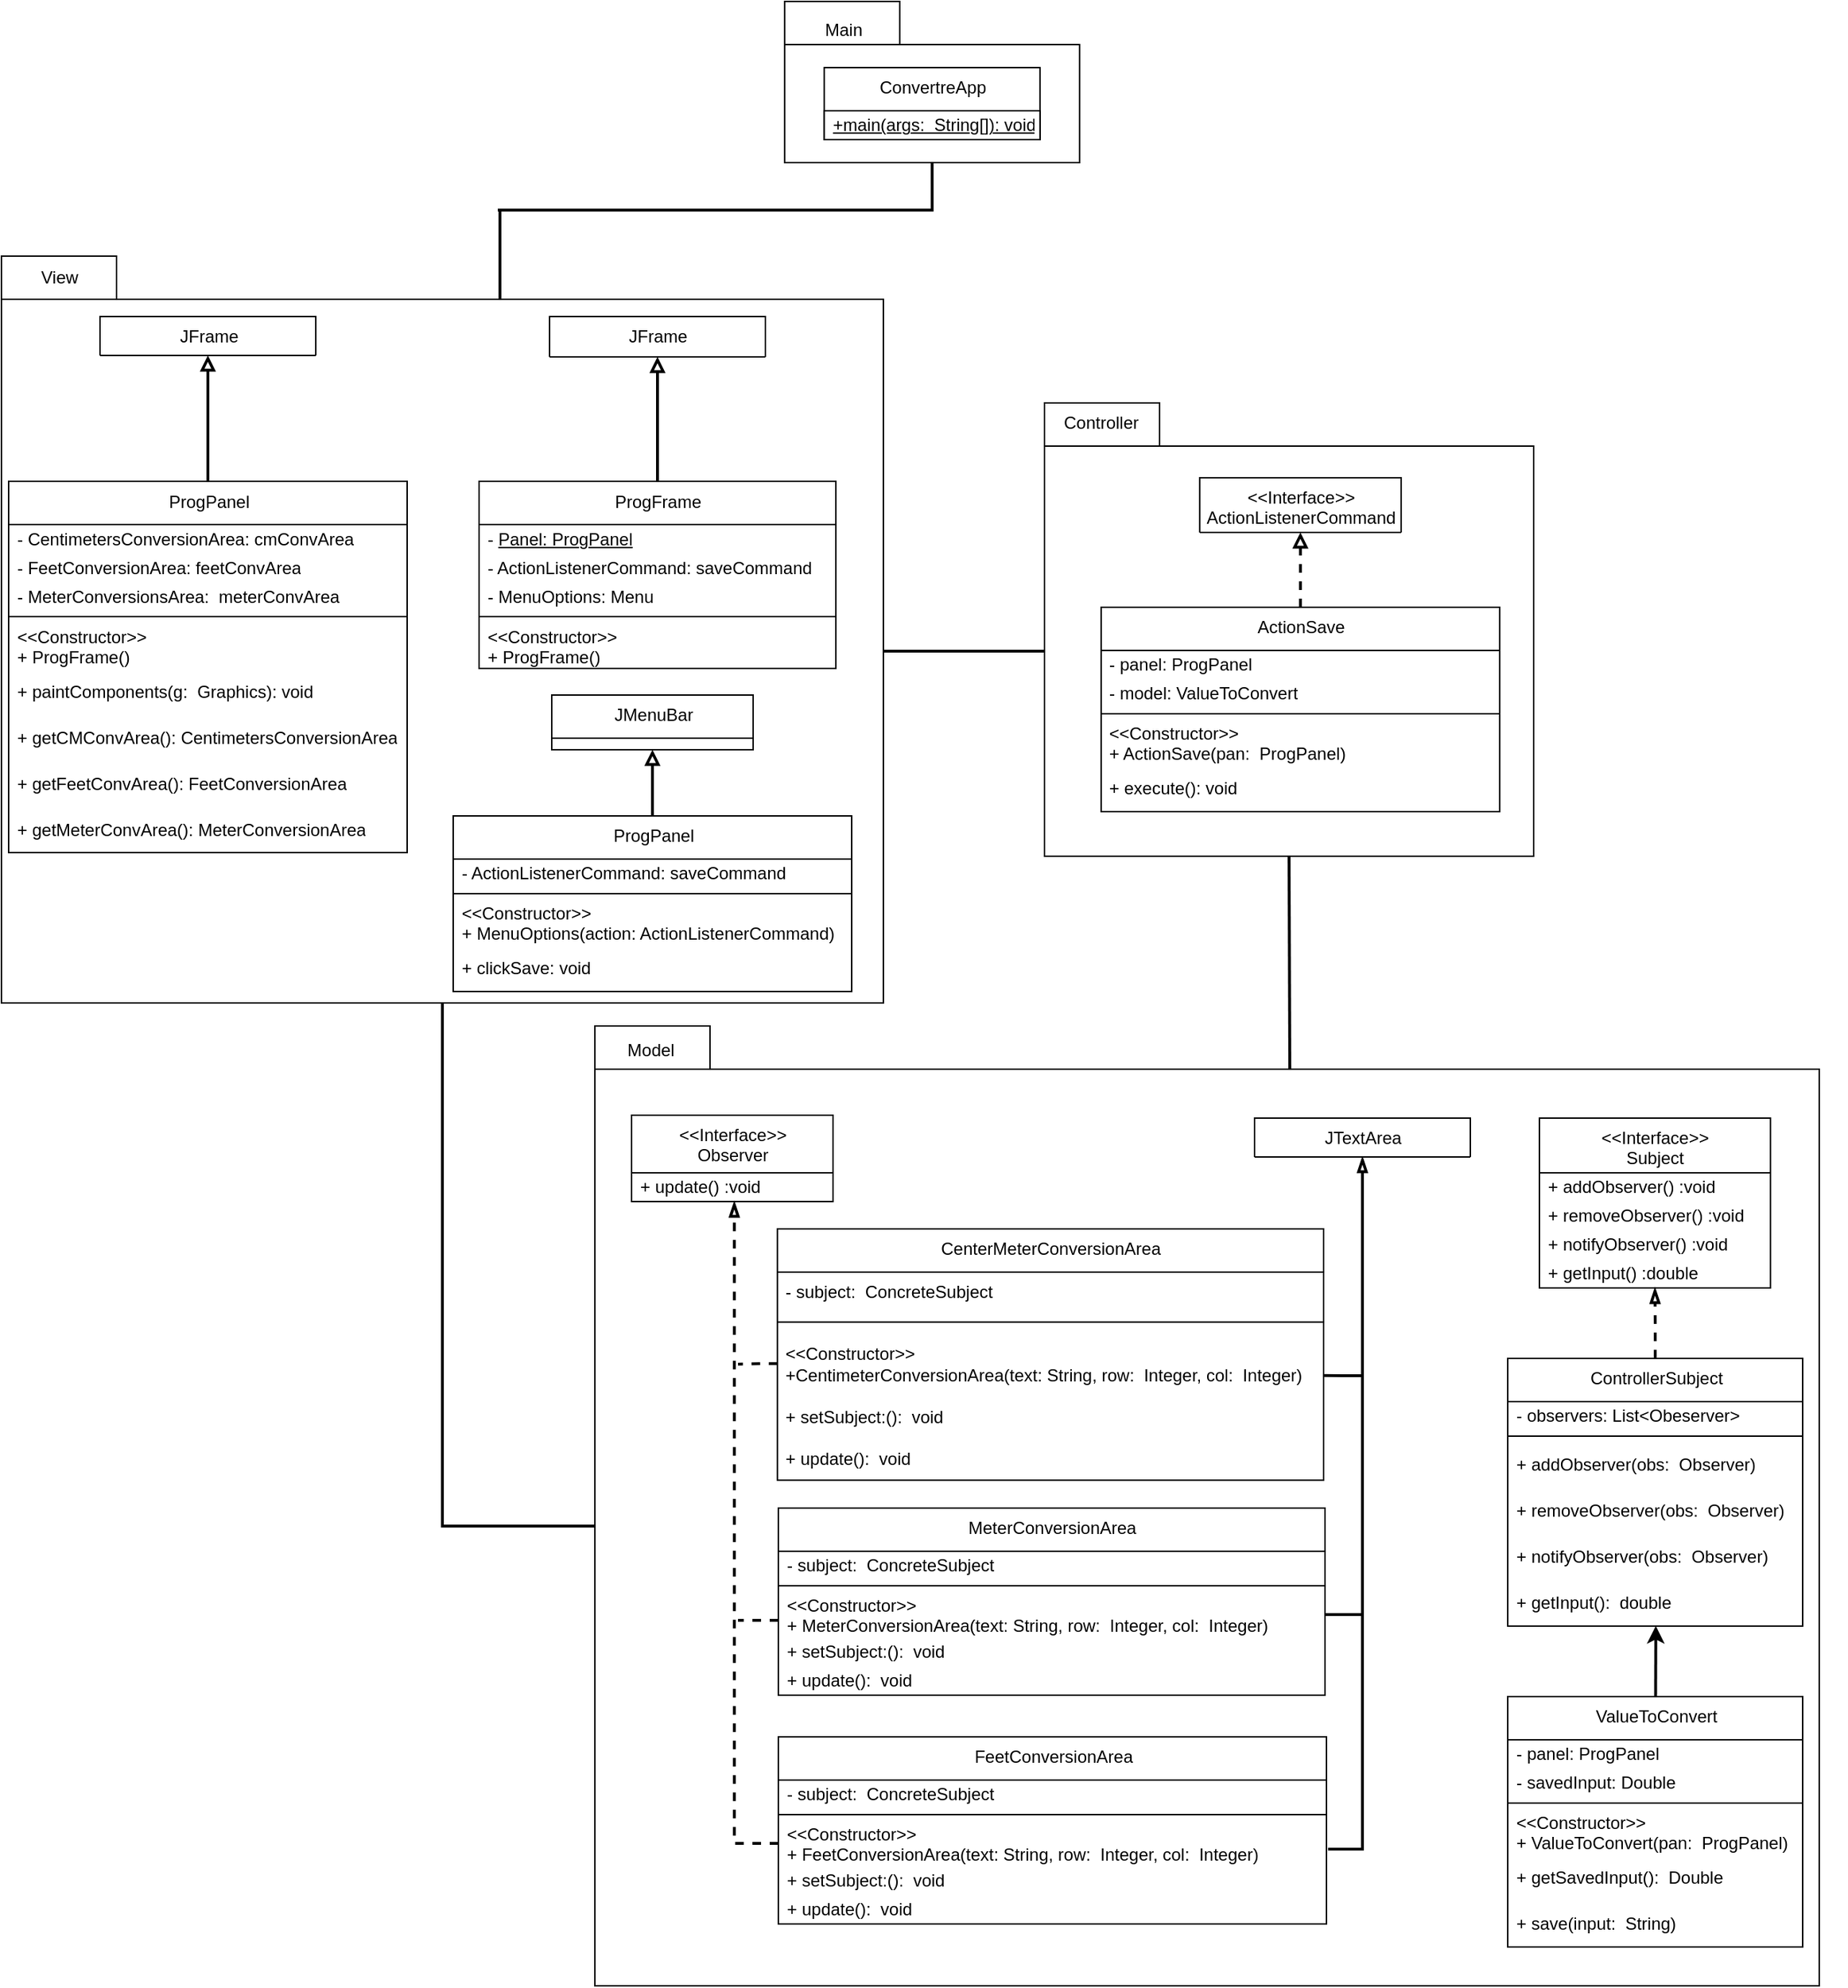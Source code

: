 <mxfile version="15.8.2" type="github">
  <diagram id="M9_Y6eJo72a2D9YSkRky" name="Page-1">
    <mxGraphModel dx="2920" dy="2242" grid="0" gridSize="10" guides="1" tooltips="1" connect="1" arrows="1" fold="1" page="0" pageScale="1" pageWidth="850" pageHeight="1100" math="0" shadow="0">
      <root>
        <mxCell id="0" />
        <mxCell id="1" parent="0" />
        <mxCell id="19sE1abQ0TIRROIsZksC-45" value="" style="group" vertex="1" connectable="0" parent="1">
          <mxGeometry x="81.5" y="927" width="886" height="667" as="geometry" />
        </mxCell>
        <mxCell id="19sE1abQ0TIRROIsZksC-70" value="" style="group" vertex="1" connectable="0" parent="19sE1abQ0TIRROIsZksC-45">
          <mxGeometry x="16" width="851" height="667" as="geometry" />
        </mxCell>
        <mxCell id="19sE1abQ0TIRROIsZksC-42" value="" style="shape=folder;fontStyle=1;tabWidth=80;tabHeight=30;tabPosition=left;html=1;boundedLbl=1;labelBackgroundColor=default;fontColor=default;strokeColor=default;fillColor=default;" vertex="1" parent="19sE1abQ0TIRROIsZksC-70">
          <mxGeometry width="851" height="667" as="geometry" />
        </mxCell>
        <mxCell id="19sE1abQ0TIRROIsZksC-43" value="Model" style="text;html=1;align=center;verticalAlign=middle;resizable=0;points=[];autosize=1;strokeColor=none;fillColor=none;fontColor=default;" vertex="1" parent="19sE1abQ0TIRROIsZksC-70">
          <mxGeometry x="16.5" y="8" width="43" height="18" as="geometry" />
        </mxCell>
        <mxCell id="19sE1abQ0TIRROIsZksC-29" value="JTextArea" style="swimlane;fontStyle=0;align=center;verticalAlign=top;childLayout=stackLayout;horizontal=1;startSize=30;horizontalStack=0;resizeParent=1;resizeParentMax=0;resizeLast=0;collapsible=0;marginBottom=0;html=1;fillColor=default;strokeColor=default;fontColor=default;" vertex="1" parent="19sE1abQ0TIRROIsZksC-70">
          <mxGeometry x="458.5" y="64" width="150" height="27" as="geometry" />
        </mxCell>
        <mxCell id="U3ejUCYZ4DHuvYuuj-Lv-52" value="&amp;lt;&amp;lt;Interface&amp;gt;&amp;gt;&lt;br&gt;Observer" style="swimlane;fontStyle=0;align=center;verticalAlign=top;childLayout=stackLayout;horizontal=1;startSize=40;horizontalStack=0;resizeParent=1;resizeParentMax=0;resizeLast=0;collapsible=0;marginBottom=0;html=1;fillColor=default;strokeColor=default;fontColor=default;labelBackgroundColor=default;" parent="19sE1abQ0TIRROIsZksC-70" vertex="1">
          <mxGeometry x="25.5" y="62" width="140" height="60" as="geometry" />
        </mxCell>
        <mxCell id="YJhYwYxTLhJLAMdy0_Dd-52" value="+ update() :void" style="text;html=1;strokeColor=none;fillColor=none;align=left;verticalAlign=middle;spacingLeft=4;spacingRight=4;overflow=hidden;rotatable=0;points=[[0,0.5],[1,0.5]];portConstraint=eastwest;fontColor=default;" parent="U3ejUCYZ4DHuvYuuj-Lv-52" vertex="1">
          <mxGeometry y="40" width="140" height="20" as="geometry" />
        </mxCell>
        <mxCell id="U3ejUCYZ4DHuvYuuj-Lv-54" value="&amp;lt;&amp;lt;Interface&amp;gt;&amp;gt;&lt;br&gt;Subject" style="swimlane;fontStyle=0;align=center;verticalAlign=top;childLayout=stackLayout;horizontal=1;startSize=38;horizontalStack=0;resizeParent=1;resizeParentMax=0;resizeLast=0;collapsible=0;marginBottom=0;html=1;fillColor=default;strokeColor=default;fontColor=default;labelBackgroundColor=default;" parent="19sE1abQ0TIRROIsZksC-70" vertex="1">
          <mxGeometry x="656.5" y="64" width="160.63" height="118" as="geometry" />
        </mxCell>
        <mxCell id="YJhYwYxTLhJLAMdy0_Dd-53" value="+ addObserver() :void" style="text;html=1;strokeColor=none;fillColor=none;align=left;verticalAlign=middle;spacingLeft=4;spacingRight=4;overflow=hidden;rotatable=0;points=[[0,0.5],[1,0.5]];portConstraint=eastwest;fontColor=default;" parent="U3ejUCYZ4DHuvYuuj-Lv-54" vertex="1">
          <mxGeometry y="38" width="160.63" height="20" as="geometry" />
        </mxCell>
        <mxCell id="YJhYwYxTLhJLAMdy0_Dd-54" value="+ removeObserver() :void" style="text;html=1;strokeColor=none;fillColor=none;align=left;verticalAlign=middle;spacingLeft=4;spacingRight=4;overflow=hidden;rotatable=0;points=[[0,0.5],[1,0.5]];portConstraint=eastwest;fontColor=default;" parent="U3ejUCYZ4DHuvYuuj-Lv-54" vertex="1">
          <mxGeometry y="58" width="160.63" height="20" as="geometry" />
        </mxCell>
        <mxCell id="YJhYwYxTLhJLAMdy0_Dd-55" value="+ notifyObserver() :void" style="text;html=1;strokeColor=none;fillColor=none;align=left;verticalAlign=middle;spacingLeft=4;spacingRight=4;overflow=hidden;rotatable=0;points=[[0,0.5],[1,0.5]];portConstraint=eastwest;fontColor=default;" parent="U3ejUCYZ4DHuvYuuj-Lv-54" vertex="1">
          <mxGeometry y="78" width="160.63" height="20" as="geometry" />
        </mxCell>
        <mxCell id="YJhYwYxTLhJLAMdy0_Dd-56" value="+ getInput() :double" style="text;html=1;strokeColor=none;fillColor=none;align=left;verticalAlign=middle;spacingLeft=4;spacingRight=4;overflow=hidden;rotatable=0;points=[[0,0.5],[1,0.5]];portConstraint=eastwest;fontColor=default;" parent="U3ejUCYZ4DHuvYuuj-Lv-54" vertex="1">
          <mxGeometry y="98" width="160.63" height="20" as="geometry" />
        </mxCell>
        <mxCell id="19sE1abQ0TIRROIsZksC-67" style="edgeStyle=none;rounded=0;orthogonalLoop=1;jettySize=auto;html=1;fontFamily=Times New Roman;endArrow=classic;endFill=1;strokeWidth=2;entryX=0.502;entryY=0.996;entryDx=0;entryDy=0;entryPerimeter=0;" edge="1" parent="19sE1abQ0TIRROIsZksC-45" source="19sE1abQ0TIRROIsZksC-59" target="19sE1abQ0TIRROIsZksC-57">
          <mxGeometry relative="1" as="geometry">
            <mxPoint x="765.5" y="430" as="targetPoint" />
          </mxGeometry>
        </mxCell>
        <mxCell id="19sE1abQ0TIRROIsZksC-49" value="ControllerSubject" style="swimlane;fontStyle=0;align=center;verticalAlign=top;childLayout=stackLayout;horizontal=1;startSize=30;horizontalStack=0;resizeParent=1;resizeParentMax=0;resizeLast=0;collapsible=0;marginBottom=0;html=1;fillColor=default;strokeColor=default;fontColor=default;labelBackgroundColor=default;" vertex="1" parent="19sE1abQ0TIRROIsZksC-45">
          <mxGeometry x="650.5" y="231" width="205" height="186" as="geometry" />
        </mxCell>
        <mxCell id="19sE1abQ0TIRROIsZksC-50" value="- observers: List&amp;lt;Obeserver&amp;gt;" style="text;html=1;strokeColor=none;fillColor=none;align=left;verticalAlign=middle;spacingLeft=4;spacingRight=4;overflow=hidden;rotatable=0;points=[[0,0.5],[1,0.5]];portConstraint=eastwest;fontColor=default;labelBackgroundColor=default;" vertex="1" parent="19sE1abQ0TIRROIsZksC-49">
          <mxGeometry y="30" width="205" height="20" as="geometry" />
        </mxCell>
        <mxCell id="19sE1abQ0TIRROIsZksC-52" value="" style="line;strokeWidth=1;fillColor=none;align=left;verticalAlign=middle;spacingTop=-1;spacingLeft=3;spacingRight=3;rotatable=0;labelPosition=right;points=[];portConstraint=eastwest;strokeColor=default;labelBackgroundColor=default;fontColor=default;" vertex="1" parent="19sE1abQ0TIRROIsZksC-49">
          <mxGeometry y="50" width="205" height="8" as="geometry" />
        </mxCell>
        <mxCell id="19sE1abQ0TIRROIsZksC-53" value="+ addObserver(obs:&amp;nbsp; Observer)" style="text;html=1;strokeColor=none;fillColor=none;align=left;verticalAlign=middle;spacingLeft=4;spacingRight=4;overflow=hidden;rotatable=0;points=[[0,0.5],[1,0.5]];portConstraint=eastwest;fontColor=default;labelBackgroundColor=default;" vertex="1" parent="19sE1abQ0TIRROIsZksC-49">
          <mxGeometry y="58" width="205" height="32" as="geometry" />
        </mxCell>
        <mxCell id="19sE1abQ0TIRROIsZksC-54" value="+ removeObserver(obs:&amp;nbsp; Observer)" style="text;html=1;strokeColor=none;fillColor=none;align=left;verticalAlign=middle;spacingLeft=4;spacingRight=4;overflow=hidden;rotatable=0;points=[[0,0.5],[1,0.5]];portConstraint=eastwest;fontColor=default;labelBackgroundColor=default;" vertex="1" parent="19sE1abQ0TIRROIsZksC-49">
          <mxGeometry y="90" width="205" height="32" as="geometry" />
        </mxCell>
        <mxCell id="19sE1abQ0TIRROIsZksC-55" value="+ notifyObserver(obs:&amp;nbsp; Observer)" style="text;html=1;strokeColor=none;fillColor=none;align=left;verticalAlign=middle;spacingLeft=4;spacingRight=4;overflow=hidden;rotatable=0;points=[[0,0.5],[1,0.5]];portConstraint=eastwest;fontColor=default;labelBackgroundColor=default;" vertex="1" parent="19sE1abQ0TIRROIsZksC-49">
          <mxGeometry y="122" width="205" height="32" as="geometry" />
        </mxCell>
        <mxCell id="19sE1abQ0TIRROIsZksC-57" value="+ getInput():&amp;nbsp; double" style="text;html=1;strokeColor=none;fillColor=none;align=left;verticalAlign=middle;spacingLeft=4;spacingRight=4;overflow=hidden;rotatable=0;points=[[0,0.5],[1,0.5]];portConstraint=eastwest;fontColor=default;labelBackgroundColor=default;" vertex="1" parent="19sE1abQ0TIRROIsZksC-49">
          <mxGeometry y="154" width="205" height="32" as="geometry" />
        </mxCell>
        <mxCell id="19sE1abQ0TIRROIsZksC-59" value="ValueToConvert" style="swimlane;fontStyle=0;align=center;verticalAlign=top;childLayout=stackLayout;horizontal=1;startSize=30;horizontalStack=0;resizeParent=1;resizeParentMax=0;resizeLast=0;collapsible=0;marginBottom=0;html=1;fillColor=default;strokeColor=default;fontColor=default;labelBackgroundColor=default;" vertex="1" parent="19sE1abQ0TIRROIsZksC-45">
          <mxGeometry x="650.5" y="466" width="205" height="174" as="geometry" />
        </mxCell>
        <mxCell id="19sE1abQ0TIRROIsZksC-60" value="- panel: ProgPanel" style="text;html=1;strokeColor=none;fillColor=none;align=left;verticalAlign=middle;spacingLeft=4;spacingRight=4;overflow=hidden;rotatable=0;points=[[0,0.5],[1,0.5]];portConstraint=eastwest;fontColor=default;labelBackgroundColor=default;" vertex="1" parent="19sE1abQ0TIRROIsZksC-59">
          <mxGeometry y="30" width="205" height="20" as="geometry" />
        </mxCell>
        <mxCell id="19sE1abQ0TIRROIsZksC-69" value="- savedInput: Double" style="text;html=1;strokeColor=none;fillColor=none;align=left;verticalAlign=middle;spacingLeft=4;spacingRight=4;overflow=hidden;rotatable=0;points=[[0,0.5],[1,0.5]];portConstraint=eastwest;fontColor=default;labelBackgroundColor=default;" vertex="1" parent="19sE1abQ0TIRROIsZksC-59">
          <mxGeometry y="50" width="205" height="20" as="geometry" />
        </mxCell>
        <mxCell id="19sE1abQ0TIRROIsZksC-61" value="" style="line;strokeWidth=1;fillColor=none;align=left;verticalAlign=middle;spacingTop=-1;spacingLeft=3;spacingRight=3;rotatable=0;labelPosition=right;points=[];portConstraint=eastwest;strokeColor=default;labelBackgroundColor=default;fontColor=default;" vertex="1" parent="19sE1abQ0TIRROIsZksC-59">
          <mxGeometry y="70" width="205" height="8" as="geometry" />
        </mxCell>
        <mxCell id="19sE1abQ0TIRROIsZksC-62" value="&amp;lt;&amp;lt;Constructor&amp;gt;&amp;gt;&lt;br&gt;+ ValueToConvert(pan:&amp;nbsp; ProgPanel)" style="text;html=1;strokeColor=none;fillColor=none;align=left;verticalAlign=middle;spacingLeft=4;spacingRight=4;overflow=hidden;rotatable=0;points=[[0,0.5],[1,0.5]];portConstraint=eastwest;fontColor=default;labelBackgroundColor=default;" vertex="1" parent="19sE1abQ0TIRROIsZksC-59">
          <mxGeometry y="78" width="205" height="32" as="geometry" />
        </mxCell>
        <mxCell id="19sE1abQ0TIRROIsZksC-63" value="+ getSavedInput():&amp;nbsp; Double" style="text;html=1;strokeColor=none;fillColor=none;align=left;verticalAlign=middle;spacingLeft=4;spacingRight=4;overflow=hidden;rotatable=0;points=[[0,0.5],[1,0.5]];portConstraint=eastwest;fontColor=default;labelBackgroundColor=default;" vertex="1" parent="19sE1abQ0TIRROIsZksC-59">
          <mxGeometry y="110" width="205" height="32" as="geometry" />
        </mxCell>
        <mxCell id="19sE1abQ0TIRROIsZksC-64" value="+ save(input:&amp;nbsp; String)" style="text;html=1;strokeColor=none;fillColor=none;align=left;verticalAlign=middle;spacingLeft=4;spacingRight=4;overflow=hidden;rotatable=0;points=[[0,0.5],[1,0.5]];portConstraint=eastwest;fontColor=default;labelBackgroundColor=default;" vertex="1" parent="19sE1abQ0TIRROIsZksC-59">
          <mxGeometry y="142" width="205" height="32" as="geometry" />
        </mxCell>
        <mxCell id="YJhYwYxTLhJLAMdy0_Dd-58" value="" style="edgeStyle=orthogonalEdgeStyle;rounded=0;orthogonalLoop=1;jettySize=auto;html=1;dashed=1;labelBackgroundColor=default;fontColor=default;endArrow=blockThin;endFill=0;strokeColor=default;strokeWidth=2;entryX=0.5;entryY=1;entryDx=0;entryDy=0;" parent="19sE1abQ0TIRROIsZksC-45" target="U3ejUCYZ4DHuvYuuj-Lv-54" edge="1" source="19sE1abQ0TIRROIsZksC-49">
          <mxGeometry relative="1" as="geometry">
            <mxPoint x="765.32" y="340" as="sourcePoint" />
            <mxPoint x="765.5" y="181" as="targetPoint" />
          </mxGeometry>
        </mxCell>
        <mxCell id="19sE1abQ0TIRROIsZksC-46" value="" style="group" vertex="1" connectable="0" parent="1">
          <mxGeometry x="410" y="494" width="340" height="315" as="geometry" />
        </mxCell>
        <mxCell id="U3ejUCYZ4DHuvYuuj-Lv-6" value="" style="shape=folder;fontStyle=1;tabWidth=80;tabHeight=30;tabPosition=left;html=1;boundedLbl=1;labelBackgroundColor=default;fontColor=default;strokeColor=default;fillColor=default;" parent="19sE1abQ0TIRROIsZksC-46" vertex="1">
          <mxGeometry width="340" height="315" as="geometry" />
        </mxCell>
        <mxCell id="U3ejUCYZ4DHuvYuuj-Lv-173" value="Controller" style="text;html=1;align=center;verticalAlign=middle;resizable=0;points=[];autosize=1;strokeColor=none;fillColor=none;fontColor=default;" parent="19sE1abQ0TIRROIsZksC-46" vertex="1">
          <mxGeometry x="7.75" y="5" width="62" height="18" as="geometry" />
        </mxCell>
        <mxCell id="19sE1abQ0TIRROIsZksC-47" value="" style="group" vertex="1" connectable="0" parent="1">
          <mxGeometry x="-315" y="392" width="613" height="519" as="geometry" />
        </mxCell>
        <mxCell id="U3ejUCYZ4DHuvYuuj-Lv-3" value="" style="shape=folder;fontStyle=1;tabWidth=80;tabHeight=30;tabPosition=left;html=1;boundedLbl=1;labelBackgroundColor=default;fontColor=default;strokeColor=default;fillColor=default;" parent="19sE1abQ0TIRROIsZksC-47" vertex="1">
          <mxGeometry width="613" height="519" as="geometry" />
        </mxCell>
        <mxCell id="U3ejUCYZ4DHuvYuuj-Lv-172" value="View" style="text;html=1;align=center;verticalAlign=middle;resizable=0;points=[];autosize=1;strokeColor=none;fillColor=none;fontColor=default;" parent="19sE1abQ0TIRROIsZksC-47" vertex="1">
          <mxGeometry x="22" y="6" width="36" height="18" as="geometry" />
        </mxCell>
        <mxCell id="U3ejUCYZ4DHuvYuuj-Lv-1" value="" style="shape=folder;fontStyle=1;tabWidth=80;tabHeight=30;tabPosition=left;html=1;boundedLbl=1;labelBackgroundColor=default;fontColor=default;strokeColor=default;fillColor=default;" parent="1" vertex="1">
          <mxGeometry x="229.38" y="215" width="205" height="112" as="geometry" />
        </mxCell>
        <mxCell id="19sE1abQ0TIRROIsZksC-27" style="edgeStyle=orthogonalEdgeStyle;rounded=0;orthogonalLoop=1;jettySize=auto;html=1;exitX=0;exitY=0;exitDx=346.5;exitDy=30;exitPerimeter=0;entryX=0.5;entryY=1;entryDx=0;entryDy=0;entryPerimeter=0;endArrow=none;endFill=0;strokeWidth=2;" edge="1" parent="1" source="U3ejUCYZ4DHuvYuuj-Lv-3" target="U3ejUCYZ4DHuvYuuj-Lv-1">
          <mxGeometry relative="1" as="geometry">
            <Array as="points">
              <mxPoint x="30" y="360" />
              <mxPoint x="30" y="360" />
            </Array>
          </mxGeometry>
        </mxCell>
        <mxCell id="U3ejUCYZ4DHuvYuuj-Lv-4" value="" style="rounded=0;orthogonalLoop=1;jettySize=auto;html=1;labelBackgroundColor=default;fontColor=default;endArrow=none;endFill=0;strokeColor=default;strokeWidth=2;entryX=0;entryY=0;entryDx=613;entryDy=274.5;entryPerimeter=0;exitX=0;exitY=0;exitDx=0;exitDy=172.5;exitPerimeter=0;" parent="1" source="U3ejUCYZ4DHuvYuuj-Lv-6" edge="1" target="U3ejUCYZ4DHuvYuuj-Lv-3">
          <mxGeometry relative="1" as="geometry">
            <mxPoint x="318" y="704" as="targetPoint" />
            <mxPoint x="316" y="736" as="sourcePoint" />
          </mxGeometry>
        </mxCell>
        <mxCell id="19sE1abQ0TIRROIsZksC-41" style="edgeStyle=none;rounded=0;orthogonalLoop=1;jettySize=auto;html=1;exitX=0.5;exitY=1;exitDx=0;exitDy=0;exitPerimeter=0;entryX=0;entryY=0;entryDx=483.0;entryDy=30;entryPerimeter=0;endArrow=none;endFill=0;strokeWidth=2;" edge="1" parent="1" source="U3ejUCYZ4DHuvYuuj-Lv-6" target="19sE1abQ0TIRROIsZksC-42">
          <mxGeometry relative="1" as="geometry">
            <mxPoint x="564.5" y="973.0" as="targetPoint" />
          </mxGeometry>
        </mxCell>
        <mxCell id="U3ejUCYZ4DHuvYuuj-Lv-7" style="edgeStyle=orthogonalEdgeStyle;rounded=0;orthogonalLoop=1;jettySize=auto;html=1;entryX=0.5;entryY=1;entryDx=0;entryDy=0;fontColor=default;endArrow=block;endFill=0;strokeColor=default;labelBackgroundColor=default;strokeWidth=2;exitX=0.5;exitY=0;exitDx=0;exitDy=0;" parent="1" source="YJhYwYxTLhJLAMdy0_Dd-28" target="U3ejUCYZ4DHuvYuuj-Lv-45" edge="1">
          <mxGeometry relative="1" as="geometry">
            <mxPoint x="-35" y="1012" as="sourcePoint" />
          </mxGeometry>
        </mxCell>
        <mxCell id="U3ejUCYZ4DHuvYuuj-Lv-11" style="edgeStyle=orthogonalEdgeStyle;rounded=0;orthogonalLoop=1;jettySize=auto;html=1;entryX=0.5;entryY=1;entryDx=0;entryDy=0;labelBackgroundColor=default;fontColor=default;endArrow=block;endFill=0;strokeColor=default;strokeWidth=2;" parent="1" source="U3ejUCYZ4DHuvYuuj-Lv-12" target="19sE1abQ0TIRROIsZksC-35" edge="1">
          <mxGeometry relative="1" as="geometry">
            <mxPoint x="141" y="472.0" as="targetPoint" />
          </mxGeometry>
        </mxCell>
        <mxCell id="U3ejUCYZ4DHuvYuuj-Lv-12" value="ProgFrame" style="swimlane;fontStyle=0;align=center;verticalAlign=top;childLayout=stackLayout;horizontal=1;startSize=30;horizontalStack=0;resizeParent=1;resizeParentMax=0;resizeLast=0;collapsible=0;marginBottom=0;html=1;fillColor=default;strokeColor=default;fontColor=default;labelBackgroundColor=default;" parent="1" vertex="1">
          <mxGeometry x="17" y="548.5" width="248" height="130" as="geometry" />
        </mxCell>
        <mxCell id="U3ejUCYZ4DHuvYuuj-Lv-13" value="- &lt;u&gt;Panel: ProgPanel&lt;br&gt;&lt;/u&gt;" style="text;html=1;strokeColor=none;fillColor=none;align=left;verticalAlign=middle;spacingLeft=4;spacingRight=4;overflow=hidden;rotatable=0;points=[[0,0.5],[1,0.5]];portConstraint=eastwest;fontColor=default;labelBackgroundColor=default;" parent="U3ejUCYZ4DHuvYuuj-Lv-12" vertex="1">
          <mxGeometry y="30" width="248" height="20" as="geometry" />
        </mxCell>
        <mxCell id="U3ejUCYZ4DHuvYuuj-Lv-14" value="- ActionListenerCommand: saveCommand" style="text;html=1;strokeColor=none;fillColor=none;align=left;verticalAlign=middle;spacingLeft=4;spacingRight=4;overflow=hidden;rotatable=0;points=[[0,0.5],[1,0.5]];portConstraint=eastwest;fontColor=default;labelBackgroundColor=default;" parent="U3ejUCYZ4DHuvYuuj-Lv-12" vertex="1">
          <mxGeometry y="50" width="248" height="20" as="geometry" />
        </mxCell>
        <mxCell id="YJhYwYxTLhJLAMdy0_Dd-5" value="- MenuOptions: Menu" style="text;html=1;strokeColor=none;fillColor=none;align=left;verticalAlign=middle;spacingLeft=4;spacingRight=4;overflow=hidden;rotatable=0;points=[[0,0.5],[1,0.5]];portConstraint=eastwest;fontColor=default;labelBackgroundColor=default;" parent="U3ejUCYZ4DHuvYuuj-Lv-12" vertex="1">
          <mxGeometry y="70" width="248" height="20" as="geometry" />
        </mxCell>
        <mxCell id="U3ejUCYZ4DHuvYuuj-Lv-15" value="" style="line;strokeWidth=1;fillColor=none;align=left;verticalAlign=middle;spacingTop=-1;spacingLeft=3;spacingRight=3;rotatable=0;labelPosition=right;points=[];portConstraint=eastwest;strokeColor=default;labelBackgroundColor=default;fontColor=default;" parent="U3ejUCYZ4DHuvYuuj-Lv-12" vertex="1">
          <mxGeometry y="90" width="248" height="8" as="geometry" />
        </mxCell>
        <mxCell id="U3ejUCYZ4DHuvYuuj-Lv-16" value="&amp;lt;&amp;lt;Constructor&amp;gt;&amp;gt;&lt;br&gt;+ ProgFrame()" style="text;html=1;strokeColor=none;fillColor=none;align=left;verticalAlign=middle;spacingLeft=4;spacingRight=4;overflow=hidden;rotatable=0;points=[[0,0.5],[1,0.5]];portConstraint=eastwest;fontColor=default;labelBackgroundColor=default;" parent="U3ejUCYZ4DHuvYuuj-Lv-12" vertex="1">
          <mxGeometry y="98" width="248" height="32" as="geometry" />
        </mxCell>
        <mxCell id="U3ejUCYZ4DHuvYuuj-Lv-29" style="edgeStyle=orthogonalEdgeStyle;rounded=0;orthogonalLoop=1;jettySize=auto;html=1;entryX=0.5;entryY=1;entryDx=0;entryDy=0;labelBackgroundColor=default;fontColor=default;endArrow=block;endFill=0;strokeColor=default;dashed=1;strokeWidth=2;exitX=0.5;exitY=0;exitDx=0;exitDy=0;" parent="1" source="YJhYwYxTLhJLAMdy0_Dd-41" target="U3ejUCYZ4DHuvYuuj-Lv-47" edge="1">
          <mxGeometry relative="1" as="geometry">
            <mxPoint x="588" y="620" as="sourcePoint" />
          </mxGeometry>
        </mxCell>
        <mxCell id="U3ejUCYZ4DHuvYuuj-Lv-43" value="ConvertreApp" style="swimlane;fontStyle=0;align=center;verticalAlign=top;childLayout=stackLayout;horizontal=1;startSize=30;horizontalStack=0;resizeParent=1;resizeParentMax=0;resizeLast=0;collapsible=0;marginBottom=0;html=1;fillColor=default;strokeColor=default;fontColor=default;labelBackgroundColor=default;" parent="1" vertex="1">
          <mxGeometry x="256.88" y="261" width="150" height="50" as="geometry" />
        </mxCell>
        <mxCell id="U3ejUCYZ4DHuvYuuj-Lv-44" value="&lt;u&gt;+main(args:&amp;nbsp; String[]): void&lt;/u&gt;" style="text;html=1;strokeColor=default;fillColor=default;align=left;verticalAlign=middle;spacingLeft=4;spacingRight=4;overflow=hidden;rotatable=0;points=[[0,0.5],[1,0.5]];portConstraint=eastwest;fontColor=default;labelBackgroundColor=default;" parent="U3ejUCYZ4DHuvYuuj-Lv-43" vertex="1">
          <mxGeometry y="30" width="150" height="20" as="geometry" />
        </mxCell>
        <mxCell id="U3ejUCYZ4DHuvYuuj-Lv-45" value="JMenuBar" style="swimlane;fontStyle=0;align=center;verticalAlign=top;childLayout=stackLayout;horizontal=1;startSize=30;horizontalStack=0;resizeParent=1;resizeParentMax=0;resizeLast=0;collapsible=0;marginBottom=0;html=1;fillColor=default;strokeColor=default;fontColor=default;labelBackgroundColor=default;" parent="1" vertex="1">
          <mxGeometry x="67.5" y="697" width="140" height="38" as="geometry" />
        </mxCell>
        <mxCell id="U3ejUCYZ4DHuvYuuj-Lv-47" value="&amp;lt;&amp;lt;Interface&amp;gt;&amp;gt;&lt;br&gt;ActionListenerCommand" style="swimlane;fontStyle=0;align=center;verticalAlign=top;childLayout=stackLayout;horizontal=1;startSize=38;horizontalStack=0;resizeParent=1;resizeParentMax=0;resizeLast=0;collapsible=0;marginBottom=0;html=1;fillColor=default;strokeColor=default;fontColor=default;labelBackgroundColor=default;" parent="1" vertex="1">
          <mxGeometry x="517.88" y="546" width="140" height="38" as="geometry" />
        </mxCell>
        <mxCell id="U3ejUCYZ4DHuvYuuj-Lv-175" value="Main" style="text;html=1;align=center;verticalAlign=middle;resizable=0;points=[];autosize=1;strokeColor=none;fillColor=none;fontColor=default;" parent="1" vertex="1">
          <mxGeometry x="252.38" y="226" width="36" height="18" as="geometry" />
        </mxCell>
        <mxCell id="YJhYwYxTLhJLAMdy0_Dd-6" value="ProgPanel" style="swimlane;fontStyle=0;align=center;verticalAlign=top;childLayout=stackLayout;horizontal=1;startSize=30;horizontalStack=0;resizeParent=1;resizeParentMax=0;resizeLast=0;collapsible=0;marginBottom=0;html=1;fillColor=default;strokeColor=default;fontColor=default;labelBackgroundColor=default;" parent="1" vertex="1">
          <mxGeometry x="-310" y="548.5" width="277" height="258" as="geometry" />
        </mxCell>
        <mxCell id="YJhYwYxTLhJLAMdy0_Dd-7" value="- CentimetersConversionArea: cmConvArea" style="text;html=1;strokeColor=none;fillColor=none;align=left;verticalAlign=middle;spacingLeft=4;spacingRight=4;overflow=hidden;rotatable=0;points=[[0,0.5],[1,0.5]];portConstraint=eastwest;fontColor=default;labelBackgroundColor=default;" parent="YJhYwYxTLhJLAMdy0_Dd-6" vertex="1">
          <mxGeometry y="30" width="277" height="20" as="geometry" />
        </mxCell>
        <mxCell id="YJhYwYxTLhJLAMdy0_Dd-8" value="- FeetConversionArea: feetConvArea" style="text;html=1;strokeColor=none;fillColor=none;align=left;verticalAlign=middle;spacingLeft=4;spacingRight=4;overflow=hidden;rotatable=0;points=[[0,0.5],[1,0.5]];portConstraint=eastwest;fontColor=default;labelBackgroundColor=default;" parent="YJhYwYxTLhJLAMdy0_Dd-6" vertex="1">
          <mxGeometry y="50" width="277" height="20" as="geometry" />
        </mxCell>
        <mxCell id="YJhYwYxTLhJLAMdy0_Dd-9" value="- MeterConversionsArea:&amp;nbsp; meterConvArea" style="text;html=1;strokeColor=none;fillColor=none;align=left;verticalAlign=middle;spacingLeft=4;spacingRight=4;overflow=hidden;rotatable=0;points=[[0,0.5],[1,0.5]];portConstraint=eastwest;fontColor=default;labelBackgroundColor=default;" parent="YJhYwYxTLhJLAMdy0_Dd-6" vertex="1">
          <mxGeometry y="70" width="277" height="20" as="geometry" />
        </mxCell>
        <mxCell id="YJhYwYxTLhJLAMdy0_Dd-10" value="" style="line;strokeWidth=1;fillColor=none;align=left;verticalAlign=middle;spacingTop=-1;spacingLeft=3;spacingRight=3;rotatable=0;labelPosition=right;points=[];portConstraint=eastwest;strokeColor=default;labelBackgroundColor=default;fontColor=default;" parent="YJhYwYxTLhJLAMdy0_Dd-6" vertex="1">
          <mxGeometry y="90" width="277" height="8" as="geometry" />
        </mxCell>
        <mxCell id="YJhYwYxTLhJLAMdy0_Dd-11" value="&amp;lt;&amp;lt;Constructor&amp;gt;&amp;gt;&lt;br&gt;+ ProgFrame()" style="text;html=1;strokeColor=none;fillColor=none;align=left;verticalAlign=middle;spacingLeft=4;spacingRight=4;overflow=hidden;rotatable=0;points=[[0,0.5],[1,0.5]];portConstraint=eastwest;fontColor=default;labelBackgroundColor=default;" parent="YJhYwYxTLhJLAMdy0_Dd-6" vertex="1">
          <mxGeometry y="98" width="277" height="32" as="geometry" />
        </mxCell>
        <mxCell id="YJhYwYxTLhJLAMdy0_Dd-21" value="+ paintComponents(g:&amp;nbsp; Graphics): void" style="text;html=1;strokeColor=none;fillColor=none;align=left;verticalAlign=middle;spacingLeft=4;spacingRight=4;overflow=hidden;rotatable=0;points=[[0,0.5],[1,0.5]];portConstraint=eastwest;fontColor=default;labelBackgroundColor=default;" parent="YJhYwYxTLhJLAMdy0_Dd-6" vertex="1">
          <mxGeometry y="130" width="277" height="32" as="geometry" />
        </mxCell>
        <mxCell id="YJhYwYxTLhJLAMdy0_Dd-22" value="+ getCMConvArea(): CentimetersConversionArea" style="text;html=1;strokeColor=none;fillColor=none;align=left;verticalAlign=middle;spacingLeft=4;spacingRight=4;overflow=hidden;rotatable=0;points=[[0,0.5],[1,0.5]];portConstraint=eastwest;fontColor=default;labelBackgroundColor=default;" parent="YJhYwYxTLhJLAMdy0_Dd-6" vertex="1">
          <mxGeometry y="162" width="277" height="32" as="geometry" />
        </mxCell>
        <mxCell id="YJhYwYxTLhJLAMdy0_Dd-23" value="+ getFeetConvArea(): FeetConversionArea" style="text;html=1;strokeColor=none;fillColor=none;align=left;verticalAlign=middle;spacingLeft=4;spacingRight=4;overflow=hidden;rotatable=0;points=[[0,0.5],[1,0.5]];portConstraint=eastwest;fontColor=default;labelBackgroundColor=default;" parent="YJhYwYxTLhJLAMdy0_Dd-6" vertex="1">
          <mxGeometry y="194" width="277" height="32" as="geometry" />
        </mxCell>
        <mxCell id="YJhYwYxTLhJLAMdy0_Dd-24" value="+ getMeterConvArea(): MeterConversionArea" style="text;html=1;strokeColor=none;fillColor=none;align=left;verticalAlign=middle;spacingLeft=4;spacingRight=4;overflow=hidden;rotatable=0;points=[[0,0.5],[1,0.5]];portConstraint=eastwest;fontColor=default;labelBackgroundColor=default;" parent="YJhYwYxTLhJLAMdy0_Dd-6" vertex="1">
          <mxGeometry y="226" width="277" height="32" as="geometry" />
        </mxCell>
        <mxCell id="YJhYwYxTLhJLAMdy0_Dd-20" style="edgeStyle=orthogonalEdgeStyle;rounded=0;orthogonalLoop=1;jettySize=auto;html=1;labelBackgroundColor=default;fontColor=default;endArrow=block;endFill=0;strokeColor=default;strokeWidth=2;exitX=0.5;exitY=0;exitDx=0;exitDy=0;entryX=0.5;entryY=1;entryDx=0;entryDy=0;" parent="1" source="YJhYwYxTLhJLAMdy0_Dd-6" target="19sE1abQ0TIRROIsZksC-37" edge="1">
          <mxGeometry relative="1" as="geometry">
            <mxPoint x="-34" y="518.5" as="sourcePoint" />
            <mxPoint x="-171.5" y="472" as="targetPoint" />
          </mxGeometry>
        </mxCell>
        <mxCell id="YJhYwYxTLhJLAMdy0_Dd-28" value="ProgPanel" style="swimlane;fontStyle=0;align=center;verticalAlign=top;childLayout=stackLayout;horizontal=1;startSize=30;horizontalStack=0;resizeParent=1;resizeParentMax=0;resizeLast=0;collapsible=0;marginBottom=0;html=1;fillColor=default;strokeColor=default;fontColor=default;labelBackgroundColor=default;" parent="1" vertex="1">
          <mxGeometry x="-1" y="781" width="277" height="122" as="geometry" />
        </mxCell>
        <mxCell id="YJhYwYxTLhJLAMdy0_Dd-29" value="- ActionListenerCommand: saveCommand" style="text;html=1;strokeColor=none;fillColor=none;align=left;verticalAlign=middle;spacingLeft=4;spacingRight=4;overflow=hidden;rotatable=0;points=[[0,0.5],[1,0.5]];portConstraint=eastwest;fontColor=default;labelBackgroundColor=default;" parent="YJhYwYxTLhJLAMdy0_Dd-28" vertex="1">
          <mxGeometry y="30" width="277" height="20" as="geometry" />
        </mxCell>
        <mxCell id="YJhYwYxTLhJLAMdy0_Dd-32" value="" style="line;strokeWidth=1;fillColor=none;align=left;verticalAlign=middle;spacingTop=-1;spacingLeft=3;spacingRight=3;rotatable=0;labelPosition=right;points=[];portConstraint=eastwest;strokeColor=default;labelBackgroundColor=default;fontColor=default;" parent="YJhYwYxTLhJLAMdy0_Dd-28" vertex="1">
          <mxGeometry y="50" width="277" height="8" as="geometry" />
        </mxCell>
        <mxCell id="YJhYwYxTLhJLAMdy0_Dd-33" value="&amp;lt;&amp;lt;Constructor&amp;gt;&amp;gt;&lt;br&gt;&lt;div align=&quot;left&quot;&gt;+ MenuOptions(action: ActionListenerCommand)&lt;/div&gt;" style="text;html=1;strokeColor=none;fillColor=none;align=left;verticalAlign=middle;spacingLeft=4;spacingRight=4;overflow=hidden;rotatable=0;points=[[0,0.5],[1,0.5]];portConstraint=eastwest;fontColor=default;labelBackgroundColor=default;" parent="YJhYwYxTLhJLAMdy0_Dd-28" vertex="1">
          <mxGeometry y="58" width="277" height="32" as="geometry" />
        </mxCell>
        <mxCell id="YJhYwYxTLhJLAMdy0_Dd-34" value="+ clickSave: void" style="text;html=1;strokeColor=none;fillColor=none;align=left;verticalAlign=middle;spacingLeft=4;spacingRight=4;overflow=hidden;rotatable=0;points=[[0,0.5],[1,0.5]];portConstraint=eastwest;fontColor=default;labelBackgroundColor=default;" parent="YJhYwYxTLhJLAMdy0_Dd-28" vertex="1">
          <mxGeometry y="90" width="277" height="32" as="geometry" />
        </mxCell>
        <mxCell id="YJhYwYxTLhJLAMdy0_Dd-41" value="ActionSave" style="swimlane;fontStyle=0;align=center;verticalAlign=top;childLayout=stackLayout;horizontal=1;startSize=30;horizontalStack=0;resizeParent=1;resizeParentMax=0;resizeLast=0;collapsible=0;marginBottom=0;html=1;fillColor=default;strokeColor=default;fontColor=default;labelBackgroundColor=default;" parent="1" vertex="1">
          <mxGeometry x="449.38" y="636" width="277" height="142" as="geometry" />
        </mxCell>
        <mxCell id="YJhYwYxTLhJLAMdy0_Dd-42" value="- panel: ProgPanel" style="text;html=1;strokeColor=none;fillColor=none;align=left;verticalAlign=middle;spacingLeft=4;spacingRight=4;overflow=hidden;rotatable=0;points=[[0,0.5],[1,0.5]];portConstraint=eastwest;fontColor=default;labelBackgroundColor=default;" parent="YJhYwYxTLhJLAMdy0_Dd-41" vertex="1">
          <mxGeometry y="30" width="277" height="20" as="geometry" />
        </mxCell>
        <mxCell id="YJhYwYxTLhJLAMdy0_Dd-43" value="- model: ValueToConvert" style="text;html=1;strokeColor=none;fillColor=none;align=left;verticalAlign=middle;spacingLeft=4;spacingRight=4;overflow=hidden;rotatable=0;points=[[0,0.5],[1,0.5]];portConstraint=eastwest;fontColor=default;labelBackgroundColor=default;" parent="YJhYwYxTLhJLAMdy0_Dd-41" vertex="1">
          <mxGeometry y="50" width="277" height="20" as="geometry" />
        </mxCell>
        <mxCell id="YJhYwYxTLhJLAMdy0_Dd-45" value="" style="line;strokeWidth=1;fillColor=none;align=left;verticalAlign=middle;spacingTop=-1;spacingLeft=3;spacingRight=3;rotatable=0;labelPosition=right;points=[];portConstraint=eastwest;strokeColor=default;labelBackgroundColor=default;fontColor=default;" parent="YJhYwYxTLhJLAMdy0_Dd-41" vertex="1">
          <mxGeometry y="70" width="277" height="8" as="geometry" />
        </mxCell>
        <mxCell id="YJhYwYxTLhJLAMdy0_Dd-46" value="&amp;lt;&amp;lt;Constructor&amp;gt;&amp;gt;&lt;br&gt;+ ActionSave(pan:&amp;nbsp; ProgPanel)" style="text;html=1;strokeColor=none;fillColor=none;align=left;verticalAlign=middle;spacingLeft=4;spacingRight=4;overflow=hidden;rotatable=0;points=[[0,0.5],[1,0.5]];portConstraint=eastwest;fontColor=default;labelBackgroundColor=default;" parent="YJhYwYxTLhJLAMdy0_Dd-41" vertex="1">
          <mxGeometry y="78" width="277" height="32" as="geometry" />
        </mxCell>
        <mxCell id="YJhYwYxTLhJLAMdy0_Dd-50" value="+ execute(): void" style="text;html=1;strokeColor=none;fillColor=none;align=left;verticalAlign=middle;spacingLeft=4;spacingRight=4;overflow=hidden;rotatable=0;points=[[0,0.5],[1,0.5]];portConstraint=eastwest;fontColor=default;labelBackgroundColor=default;" parent="YJhYwYxTLhJLAMdy0_Dd-41" vertex="1">
          <mxGeometry y="110" width="277" height="32" as="geometry" />
        </mxCell>
        <mxCell id="19sE1abQ0TIRROIsZksC-22" style="edgeStyle=orthogonalEdgeStyle;rounded=0;orthogonalLoop=1;jettySize=auto;html=1;dashed=1;endArrow=blockThin;endFill=0;strokeWidth=2;exitX=0;exitY=0.5;exitDx=0;exitDy=0;entryX=0.51;entryY=1.003;entryDx=0;entryDy=0;entryPerimeter=0;" edge="1" parent="1" source="19sE1abQ0TIRROIsZksC-10" target="YJhYwYxTLhJLAMdy0_Dd-52">
          <mxGeometry relative="1" as="geometry">
            <mxPoint x="173" y="1038" as="targetPoint" />
            <Array as="points" />
          </mxGeometry>
        </mxCell>
        <mxCell id="19sE1abQ0TIRROIsZksC-7" value="FeetConversionArea" style="swimlane;fontStyle=0;align=center;verticalAlign=top;childLayout=stackLayout;horizontal=1;startSize=30;horizontalStack=0;resizeParent=1;resizeParentMax=0;resizeLast=0;collapsible=0;marginBottom=0;html=1;fillColor=default;strokeColor=default;fontColor=default;" vertex="1" parent="1">
          <mxGeometry x="225" y="1421" width="381" height="130" as="geometry" />
        </mxCell>
        <mxCell id="19sE1abQ0TIRROIsZksC-8" value="- subject:&amp;nbsp; ConcreteSubject" style="text;html=1;strokeColor=none;fillColor=none;align=left;verticalAlign=middle;spacingLeft=4;spacingRight=4;overflow=hidden;rotatable=0;points=[[0,0.5],[1,0.5]];portConstraint=eastwest;fontColor=default;" vertex="1" parent="19sE1abQ0TIRROIsZksC-7">
          <mxGeometry y="30" width="381" height="20" as="geometry" />
        </mxCell>
        <mxCell id="19sE1abQ0TIRROIsZksC-9" value="" style="line;strokeWidth=1;fillColor=none;align=left;verticalAlign=middle;spacingTop=-1;spacingLeft=3;spacingRight=3;rotatable=0;labelPosition=right;points=[];portConstraint=eastwest;" vertex="1" parent="19sE1abQ0TIRROIsZksC-7">
          <mxGeometry y="50" width="381" height="8" as="geometry" />
        </mxCell>
        <mxCell id="19sE1abQ0TIRROIsZksC-10" value="&amp;lt;&amp;lt;Constructor&amp;gt;&amp;gt;&lt;br&gt;+ FeetConversionArea(text: String, row:&amp;nbsp; Integer, col:&amp;nbsp; Integer)" style="text;html=1;strokeColor=none;fillColor=none;align=left;verticalAlign=middle;spacingLeft=4;spacingRight=4;overflow=hidden;rotatable=0;points=[[0,0.5],[1,0.5]];portConstraint=eastwest;fontColor=default;" vertex="1" parent="19sE1abQ0TIRROIsZksC-7">
          <mxGeometry y="58" width="381" height="32" as="geometry" />
        </mxCell>
        <mxCell id="19sE1abQ0TIRROIsZksC-11" value="+ setSubject:():&amp;nbsp; void" style="text;html=1;strokeColor=none;fillColor=none;align=left;verticalAlign=middle;spacingLeft=4;spacingRight=4;overflow=hidden;rotatable=0;points=[[0,0.5],[1,0.5]];portConstraint=eastwest;fontColor=default;" vertex="1" parent="19sE1abQ0TIRROIsZksC-7">
          <mxGeometry y="90" width="381" height="20" as="geometry" />
        </mxCell>
        <mxCell id="19sE1abQ0TIRROIsZksC-12" value="+ update():&amp;nbsp; void" style="text;html=1;strokeColor=none;fillColor=none;align=left;verticalAlign=middle;spacingLeft=4;spacingRight=4;overflow=hidden;rotatable=0;points=[[0,0.5],[1,0.5]];portConstraint=eastwest;fontColor=default;" vertex="1" parent="19sE1abQ0TIRROIsZksC-7">
          <mxGeometry y="110" width="381" height="20" as="geometry" />
        </mxCell>
        <mxCell id="19sE1abQ0TIRROIsZksC-31" style="edgeStyle=orthogonalEdgeStyle;rounded=0;orthogonalLoop=1;jettySize=auto;html=1;exitX=1.003;exitY=0.625;exitDx=0;exitDy=0;entryX=0.5;entryY=1;entryDx=0;entryDy=0;endArrow=blockThin;endFill=0;strokeWidth=2;exitPerimeter=0;" edge="1" parent="1" source="19sE1abQ0TIRROIsZksC-10" target="19sE1abQ0TIRROIsZksC-29">
          <mxGeometry relative="1" as="geometry" />
        </mxCell>
        <mxCell id="19sE1abQ0TIRROIsZksC-33" value="" style="group" vertex="1" connectable="0" parent="1">
          <mxGeometry x="216" y="1068" width="388" height="188" as="geometry" />
        </mxCell>
        <mxCell id="YJhYwYxTLhJLAMdy0_Dd-59" value="CenterMeterConversionArea" style="swimlane;fontStyle=0;align=center;verticalAlign=top;childLayout=stackLayout;horizontal=1;startSize=30;horizontalStack=0;resizeParent=1;resizeParentMax=0;resizeLast=0;collapsible=0;marginBottom=0;html=1;fillColor=default;strokeColor=default;fontColor=default;" parent="19sE1abQ0TIRROIsZksC-33" vertex="1">
          <mxGeometry x="8.357" width="379.643" height="174.615" as="geometry" />
        </mxCell>
        <mxCell id="YJhYwYxTLhJLAMdy0_Dd-60" value="- subject:&amp;nbsp; ConcreteSubject" style="text;html=1;strokeColor=none;fillColor=none;align=left;verticalAlign=middle;spacingLeft=4;spacingRight=4;overflow=hidden;rotatable=0;points=[[0,0.5],[1,0.5]];portConstraint=eastwest;fontColor=default;" parent="YJhYwYxTLhJLAMdy0_Dd-59" vertex="1">
          <mxGeometry y="30" width="379.643" height="28.923" as="geometry" />
        </mxCell>
        <mxCell id="YJhYwYxTLhJLAMdy0_Dd-61" value="" style="line;strokeWidth=1;fillColor=none;align=left;verticalAlign=middle;spacingTop=-1;spacingLeft=3;spacingRight=3;rotatable=0;labelPosition=right;points=[];portConstraint=eastwest;" parent="YJhYwYxTLhJLAMdy0_Dd-59" vertex="1">
          <mxGeometry y="58.923" width="379.643" height="11.569" as="geometry" />
        </mxCell>
        <mxCell id="YJhYwYxTLhJLAMdy0_Dd-62" value="&amp;lt;&amp;lt;Constructor&amp;gt;&amp;gt;&lt;br&gt;+CentimeterConversionArea(text: String, row:&amp;nbsp; Integer, col:&amp;nbsp; Integer)" style="text;html=1;strokeColor=none;fillColor=none;align=left;verticalAlign=middle;spacingLeft=4;spacingRight=4;overflow=hidden;rotatable=0;points=[[0,0.5],[1,0.5]];portConstraint=eastwest;fontColor=default;" parent="YJhYwYxTLhJLAMdy0_Dd-59" vertex="1">
          <mxGeometry y="70.492" width="379.643" height="46.277" as="geometry" />
        </mxCell>
        <mxCell id="YJhYwYxTLhJLAMdy0_Dd-63" value="+ setSubject:():&amp;nbsp; void" style="text;html=1;strokeColor=none;fillColor=none;align=left;verticalAlign=middle;spacingLeft=4;spacingRight=4;overflow=hidden;rotatable=0;points=[[0,0.5],[1,0.5]];portConstraint=eastwest;fontColor=default;" parent="YJhYwYxTLhJLAMdy0_Dd-59" vertex="1">
          <mxGeometry y="116.769" width="379.643" height="28.923" as="geometry" />
        </mxCell>
        <mxCell id="YJhYwYxTLhJLAMdy0_Dd-64" value="+ update():&amp;nbsp; void" style="text;html=1;strokeColor=none;fillColor=none;align=left;verticalAlign=middle;spacingLeft=4;spacingRight=4;overflow=hidden;rotatable=0;points=[[0,0.5],[1,0.5]];portConstraint=eastwest;fontColor=default;" parent="YJhYwYxTLhJLAMdy0_Dd-59" vertex="1">
          <mxGeometry y="145.692" width="379.643" height="28.923" as="geometry" />
        </mxCell>
        <mxCell id="19sE1abQ0TIRROIsZksC-39" style="edgeStyle=orthogonalEdgeStyle;rounded=0;orthogonalLoop=1;jettySize=auto;html=1;endArrow=none;endFill=0;strokeWidth=2;entryX=1.001;entryY=0.677;entryDx=0;entryDy=0;entryPerimeter=0;" edge="1" parent="YJhYwYxTLhJLAMdy0_Dd-59" target="YJhYwYxTLhJLAMdy0_Dd-62">
          <mxGeometry relative="1" as="geometry">
            <mxPoint x="382.643" y="102" as="targetPoint" />
            <mxPoint x="405.643" y="102" as="sourcePoint" />
            <Array as="points">
              <mxPoint x="393" y="102" />
            </Array>
          </mxGeometry>
        </mxCell>
        <mxCell id="19sE1abQ0TIRROIsZksC-21" style="edgeStyle=orthogonalEdgeStyle;rounded=0;orthogonalLoop=1;jettySize=auto;html=1;exitX=0;exitY=0.5;exitDx=0;exitDy=0;dashed=1;endArrow=none;endFill=0;strokeWidth=2;" edge="1" parent="19sE1abQ0TIRROIsZksC-33" source="YJhYwYxTLhJLAMdy0_Dd-62">
          <mxGeometry relative="1" as="geometry">
            <mxPoint x="-19" y="94" as="targetPoint" />
            <Array as="points">
              <mxPoint y="94" />
              <mxPoint x="-44" y="94" />
            </Array>
          </mxGeometry>
        </mxCell>
        <mxCell id="19sE1abQ0TIRROIsZksC-34" value="" style="group" vertex="1" connectable="0" parent="1">
          <mxGeometry x="225" y="1262" width="380" height="130" as="geometry" />
        </mxCell>
        <mxCell id="19sE1abQ0TIRROIsZksC-1" value="MeterConversionArea" style="swimlane;fontStyle=0;align=center;verticalAlign=top;childLayout=stackLayout;horizontal=1;startSize=30;horizontalStack=0;resizeParent=1;resizeParentMax=0;resizeLast=0;collapsible=0;marginBottom=0;html=1;fillColor=default;strokeColor=default;fontColor=default;" vertex="1" parent="19sE1abQ0TIRROIsZksC-34">
          <mxGeometry width="380" height="130" as="geometry" />
        </mxCell>
        <mxCell id="19sE1abQ0TIRROIsZksC-2" value="- subject:&amp;nbsp; ConcreteSubject" style="text;html=1;strokeColor=none;fillColor=none;align=left;verticalAlign=middle;spacingLeft=4;spacingRight=4;overflow=hidden;rotatable=0;points=[[0,0.5],[1,0.5]];portConstraint=eastwest;fontColor=default;" vertex="1" parent="19sE1abQ0TIRROIsZksC-1">
          <mxGeometry y="30" width="380" height="20" as="geometry" />
        </mxCell>
        <mxCell id="19sE1abQ0TIRROIsZksC-3" value="" style="line;strokeWidth=1;fillColor=none;align=left;verticalAlign=middle;spacingTop=-1;spacingLeft=3;spacingRight=3;rotatable=0;labelPosition=right;points=[];portConstraint=eastwest;" vertex="1" parent="19sE1abQ0TIRROIsZksC-1">
          <mxGeometry y="50" width="380" height="8" as="geometry" />
        </mxCell>
        <mxCell id="19sE1abQ0TIRROIsZksC-4" value="&amp;lt;&amp;lt;Constructor&amp;gt;&amp;gt;&lt;br&gt;+ MeterConversionArea(text: String, row:&amp;nbsp; Integer, col:&amp;nbsp; Integer)" style="text;html=1;strokeColor=none;fillColor=none;align=left;verticalAlign=middle;spacingLeft=4;spacingRight=4;overflow=hidden;rotatable=0;points=[[0,0.5],[1,0.5]];portConstraint=eastwest;fontColor=default;" vertex="1" parent="19sE1abQ0TIRROIsZksC-1">
          <mxGeometry y="58" width="380" height="32" as="geometry" />
        </mxCell>
        <mxCell id="19sE1abQ0TIRROIsZksC-5" value="+ setSubject:():&amp;nbsp; void" style="text;html=1;strokeColor=none;fillColor=none;align=left;verticalAlign=middle;spacingLeft=4;spacingRight=4;overflow=hidden;rotatable=0;points=[[0,0.5],[1,0.5]];portConstraint=eastwest;fontColor=default;" vertex="1" parent="19sE1abQ0TIRROIsZksC-1">
          <mxGeometry y="90" width="380" height="20" as="geometry" />
        </mxCell>
        <mxCell id="19sE1abQ0TIRROIsZksC-6" value="+ update():&amp;nbsp; void" style="text;html=1;strokeColor=none;fillColor=none;align=left;verticalAlign=middle;spacingLeft=4;spacingRight=4;overflow=hidden;rotatable=0;points=[[0,0.5],[1,0.5]];portConstraint=eastwest;fontColor=default;" vertex="1" parent="19sE1abQ0TIRROIsZksC-1">
          <mxGeometry y="110" width="380" height="20" as="geometry" />
        </mxCell>
        <mxCell id="19sE1abQ0TIRROIsZksC-32" style="edgeStyle=orthogonalEdgeStyle;rounded=0;orthogonalLoop=1;jettySize=auto;html=1;dashed=1;endArrow=none;endFill=0;strokeWidth=2;exitX=0;exitY=0.626;exitDx=0;exitDy=0;exitPerimeter=0;" edge="1" parent="19sE1abQ0TIRROIsZksC-34" source="19sE1abQ0TIRROIsZksC-4">
          <mxGeometry relative="1" as="geometry">
            <mxPoint x="-28" y="78" as="targetPoint" />
            <mxPoint x="8.185" y="78" as="sourcePoint" />
            <Array as="points">
              <mxPoint y="78" />
            </Array>
          </mxGeometry>
        </mxCell>
        <mxCell id="19sE1abQ0TIRROIsZksC-35" value="JFrame" style="swimlane;fontStyle=0;align=center;verticalAlign=top;childLayout=stackLayout;horizontal=1;startSize=30;horizontalStack=0;resizeParent=1;resizeParentMax=0;resizeLast=0;collapsible=0;marginBottom=0;html=1;fillColor=default;strokeColor=default;fontColor=default;" vertex="1" parent="1">
          <mxGeometry x="66" y="434" width="150" height="28" as="geometry" />
        </mxCell>
        <mxCell id="19sE1abQ0TIRROIsZksC-37" value="JFrame" style="swimlane;fontStyle=0;align=center;verticalAlign=top;childLayout=stackLayout;horizontal=1;startSize=30;horizontalStack=0;resizeParent=1;resizeParentMax=0;resizeLast=0;collapsible=0;marginBottom=0;html=1;fillColor=default;strokeColor=default;fontColor=default;" vertex="1" parent="1">
          <mxGeometry x="-246.5" y="434" width="150" height="27" as="geometry" />
        </mxCell>
        <mxCell id="19sE1abQ0TIRROIsZksC-38" style="edgeStyle=orthogonalEdgeStyle;rounded=0;orthogonalLoop=1;jettySize=auto;html=1;endArrow=none;endFill=0;strokeWidth=2;entryX=1;entryY=0.5;entryDx=0;entryDy=0;" edge="1" parent="1" target="19sE1abQ0TIRROIsZksC-4">
          <mxGeometry relative="1" as="geometry">
            <mxPoint x="569" y="1326.71" as="targetPoint" />
            <mxPoint x="632" y="1336" as="sourcePoint" />
            <Array as="points" />
          </mxGeometry>
        </mxCell>
        <mxCell id="19sE1abQ0TIRROIsZksC-68" style="edgeStyle=orthogonalEdgeStyle;rounded=0;orthogonalLoop=1;jettySize=auto;html=1;exitX=0;exitY=0;exitDx=0;exitDy=347.5;exitPerimeter=0;entryX=0.5;entryY=1;entryDx=0;entryDy=0;entryPerimeter=0;fontFamily=Times New Roman;startArrow=none;startFill=0;endArrow=none;endFill=0;strokeWidth=2;" edge="1" parent="1" source="19sE1abQ0TIRROIsZksC-42" target="U3ejUCYZ4DHuvYuuj-Lv-3">
          <mxGeometry relative="1" as="geometry" />
        </mxCell>
      </root>
    </mxGraphModel>
  </diagram>
</mxfile>
